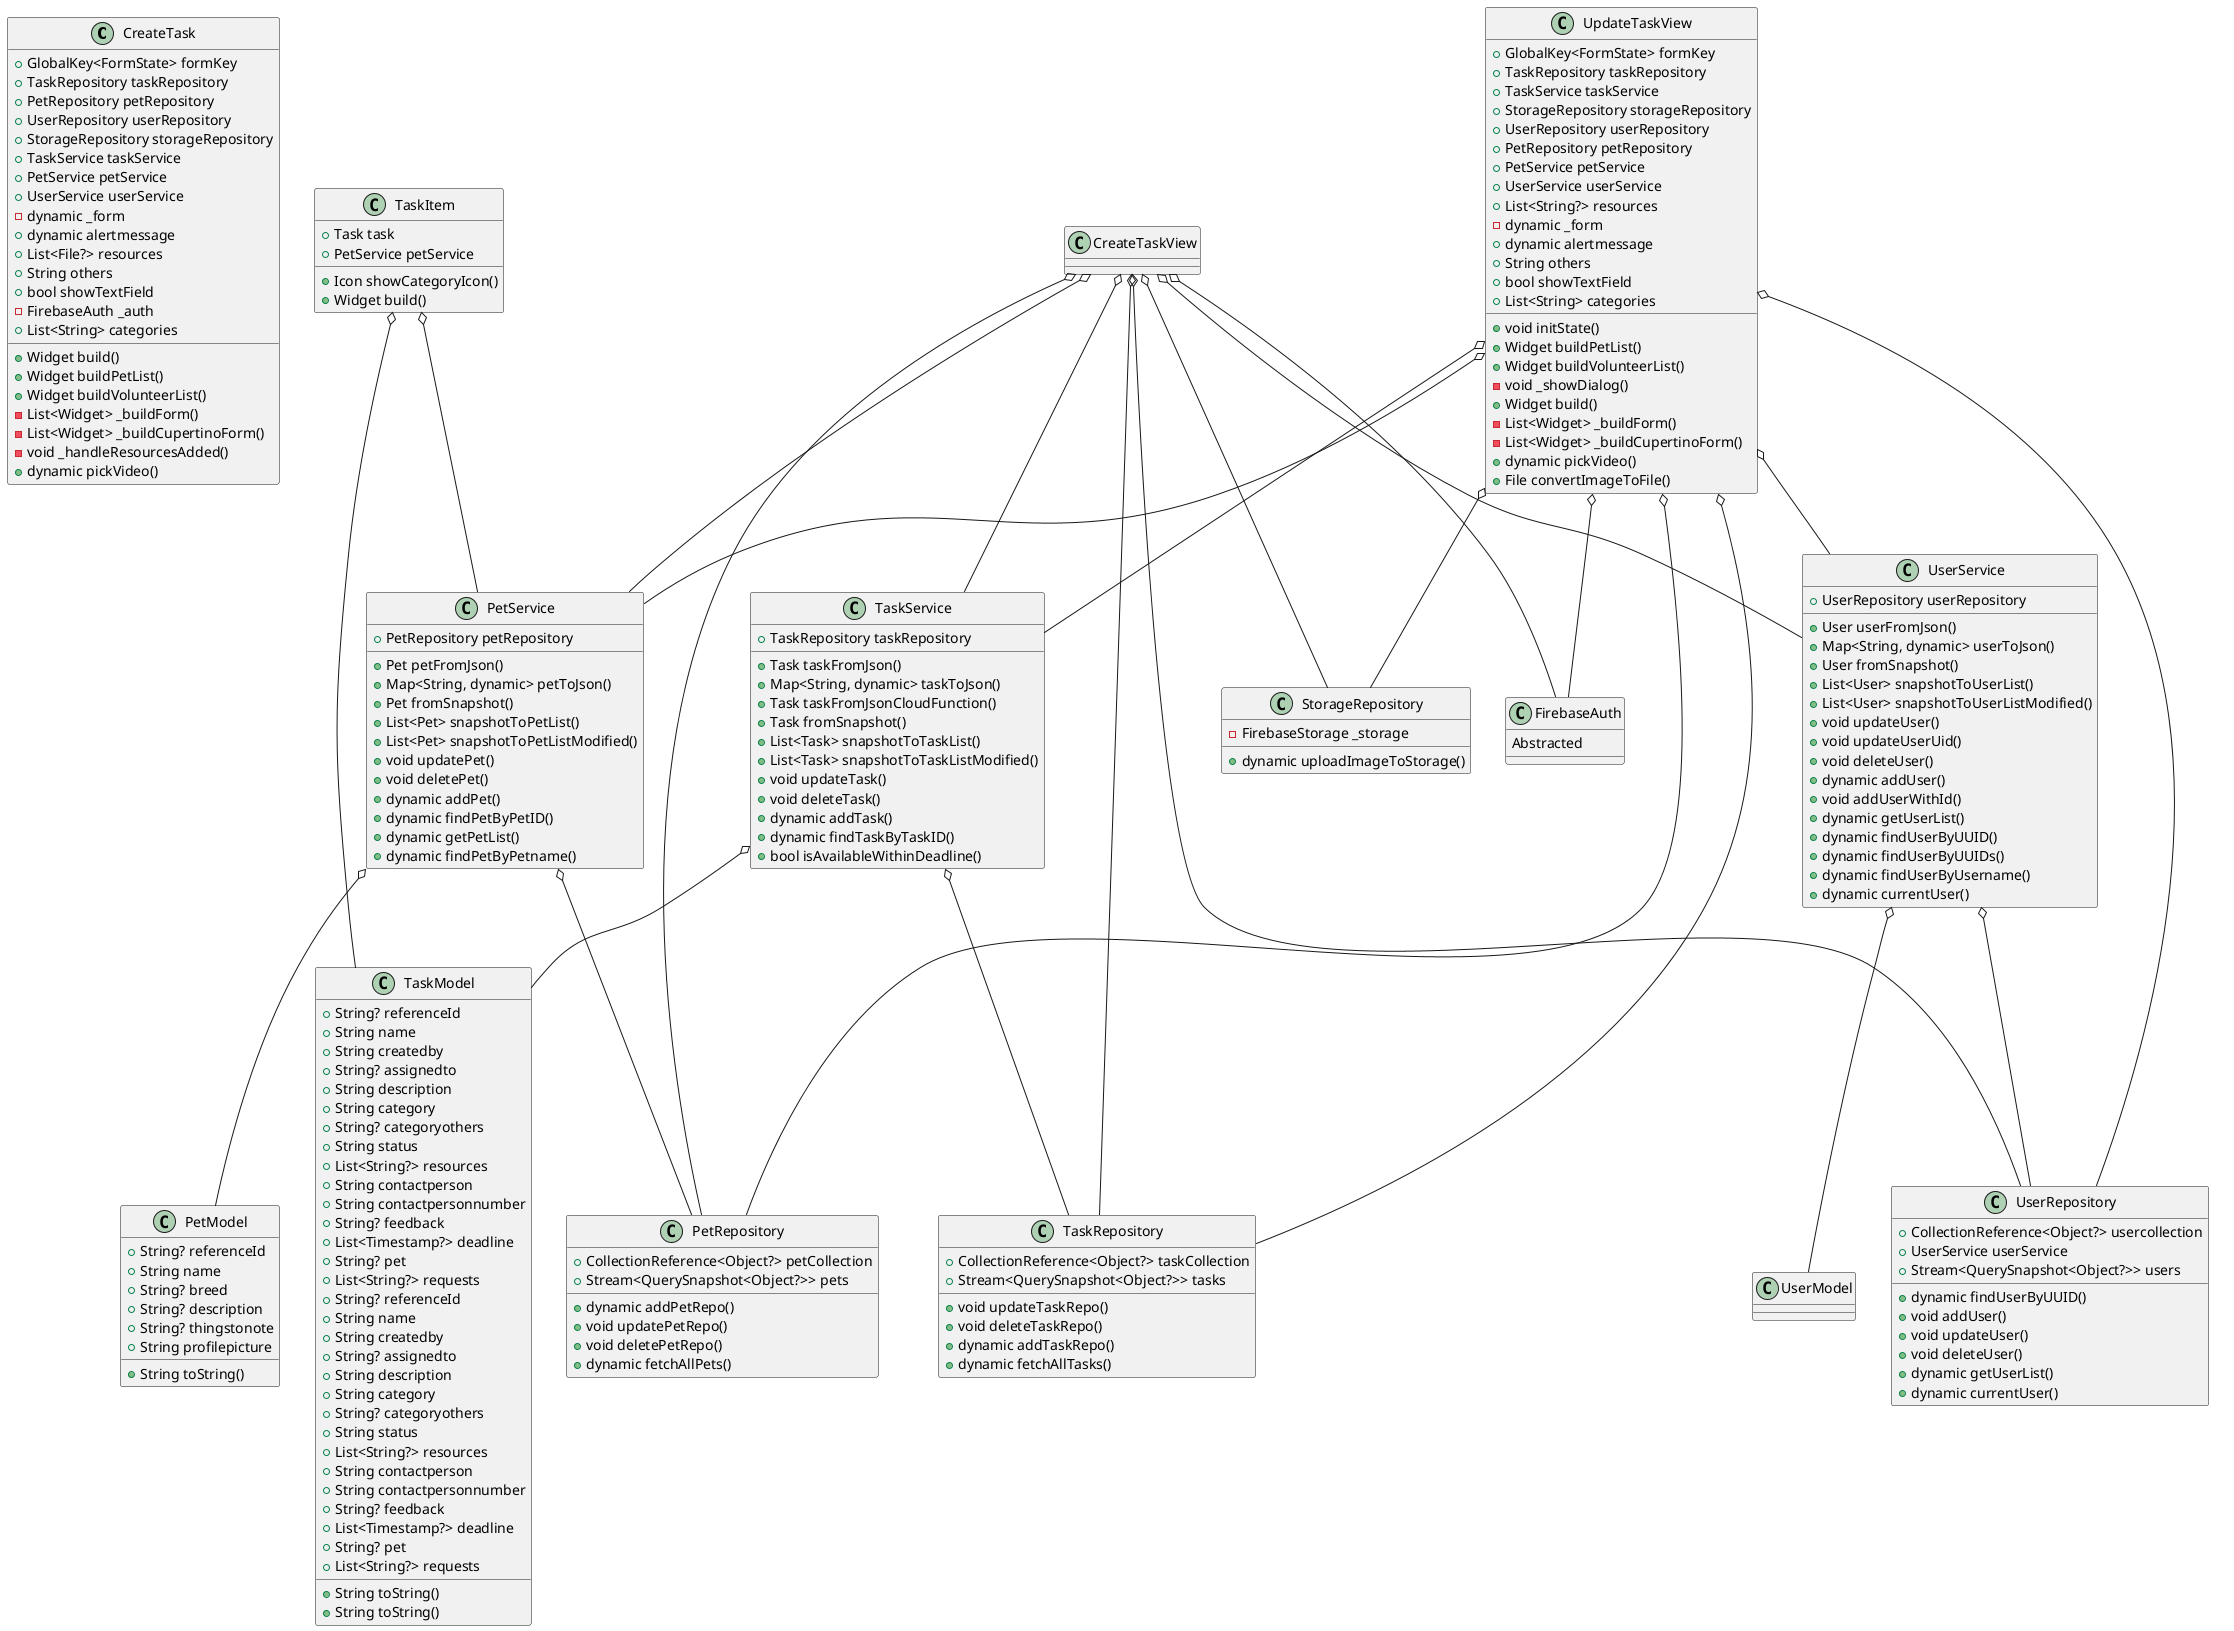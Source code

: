 @startuml
class "CreateTask" {
  +GlobalKey<FormState> formKey
  +TaskRepository taskRepository
  +PetRepository petRepository
  +UserRepository userRepository
  +StorageRepository storageRepository
  +TaskService taskService
  +PetService petService
  +UserService userService
  -dynamic _form
  +dynamic alertmessage
  +List<File?> resources
  +String others
  +bool showTextField
  -FirebaseAuth _auth
  +List<String> categories
  +Widget build()
  +Widget buildPetList()
  +Widget buildVolunteerList()
  -List<Widget> _buildForm()
  -List<Widget> _buildCupertinoForm()
  -void _handleResourcesAdded()
  +dynamic pickVideo()
}

"CreateTaskView" o-- "TaskRepository"
"CreateTaskView" o-- "PetRepository"
"CreateTaskView" o-- "UserRepository"
"CreateTaskView" o-- "StorageRepository"
"CreateTaskView" o-- "TaskService"
"CreateTaskView" o-- "PetService"
"CreateTaskView" o-- "UserService"
"CreateTaskView" o-- "FirebaseAuth"

class "UpdateTaskView" {
  +GlobalKey<FormState> formKey
  +TaskRepository taskRepository
  +TaskService taskService
  +StorageRepository storageRepository
  +UserRepository userRepository
  +PetRepository petRepository
  +PetService petService
  +UserService userService
  +List<String?> resources
  -dynamic _form
  +dynamic alertmessage
  +String others
  +bool showTextField
  +List<String> categories
  +void initState()
  +Widget buildPetList()
  +Widget buildVolunteerList()
  -void _showDialog()
  +Widget build()
  -List<Widget> _buildForm()
  -List<Widget> _buildCupertinoForm()
  +dynamic pickVideo()
  +File convertImageToFile()
}

"UpdateTaskView" o-- "TaskRepository"
"UpdateTaskView" o-- "PetRepository"
"UpdateTaskView" o-- "UserRepository"
"UpdateTaskView" o-- "StorageRepository"
"UpdateTaskView" o-- "TaskService"
"UpdateTaskView" o-- "PetService"
"UpdateTaskView" o-- "UserService"
"UpdateTaskView" o-- "FirebaseAuth"

class "TaskItem" {
  +Task task
  +PetService petService
  +Icon showCategoryIcon()
  +Widget build()
}

"TaskItem" o-- "TaskModel"
"TaskItem" o-- "PetService"

class "FirebaseAuth" {
  Abstracted
}

class "UserRepository" {
  +CollectionReference<Object?> usercollection
  +UserService userService
  +Stream<QuerySnapshot<Object?>> users
  +dynamic findUserByUUID()
  +void addUser()
  +void updateUser()
  +void deleteUser()
  +dynamic getUserList()
  +dynamic currentUser()
}

class "PetRepository" {
  +CollectionReference<Object?> petCollection
  +Stream<QuerySnapshot<Object?>> pets
  +dynamic addPetRepo()
  +void updatePetRepo()
  +void deletePetRepo()
  +dynamic fetchAllPets()
}

class "TaskRepository" {
  +CollectionReference<Object?> taskCollection
  +Stream<QuerySnapshot<Object?>> tasks
  +void updateTaskRepo()
  +void deleteTaskRepo()
  +dynamic addTaskRepo()
  +dynamic fetchAllTasks()
}

class "StorageRepository" {
  -FirebaseStorage _storage
  +dynamic uploadImageToStorage()
}

class "UserService" {
  +UserRepository userRepository
  +User userFromJson()
  +Map<String, dynamic> userToJson()
  +User fromSnapshot()
  +List<User> snapshotToUserList()
  +List<User> snapshotToUserListModified()
  +void updateUser()
  +void updateUserUid()
  +void deleteUser()
  +dynamic addUser()
  +void addUserWithId()
  +dynamic getUserList()
  +dynamic findUserByUUID()
  +dynamic findUserByUUIDs()
  +dynamic findUserByUsername()
  +dynamic currentUser()
}

"UserService" o-- "UserRepository"
"UserService" o-- "UserModel"

class "TaskService" {
  +TaskRepository taskRepository
  +Task taskFromJson()
  +Map<String, dynamic> taskToJson()
  +Task taskFromJsonCloudFunction()
  +Task fromSnapshot()
  +List<Task> snapshotToTaskList()
  +List<Task> snapshotToTaskListModified()
  +void updateTask()
  +void deleteTask()
  +dynamic addTask()
  +dynamic findTaskByTaskID()
  +bool isAvailableWithinDeadline()
}

"TaskService" o-- "TaskRepository"
"TaskService" o-- "TaskModel"

class "PetService" {
  +PetRepository petRepository
  +Pet petFromJson()
  +Map<String, dynamic> petToJson()
  +Pet fromSnapshot()
  +List<Pet> snapshotToPetList()
  +List<Pet> snapshotToPetListModified()
  +void updatePet()
  +void deletePet()
  +dynamic addPet()
  +dynamic findPetByPetID()
  +dynamic getPetList()
  +dynamic findPetByPetname()
}

"PetService" o-- "PetRepository"
"PetService" o-- "PetModel"

class "TaskModel" {
  +String? referenceId
  +String name
  +String createdby
  +String? assignedto
  +String description
  +String category
  +String? categoryothers
  +String status
  +List<String?> resources
  +String contactperson
  +String contactpersonnumber
  +String? feedback
  +List<Timestamp?> deadline
  +String? pet
  +List<String?> requests
  +String toString()
}

class "PetModel" {
  +String? referenceId
  +String name
  +String? breed
  +String? description
  +String? thingstonote
  +String profilepicture
  +String toString()
}

class "TaskModel" {
  +String? referenceId
  +String name
  +String createdby
  +String? assignedto
  +String description
  +String category
  +String? categoryothers
  +String status
  +List<String?> resources
  +String contactperson
  +String contactpersonnumber
  +String? feedback
  +List<Timestamp?> deadline
  +String? pet
  +List<String?> requests
  +String toString()
}
@enduml
